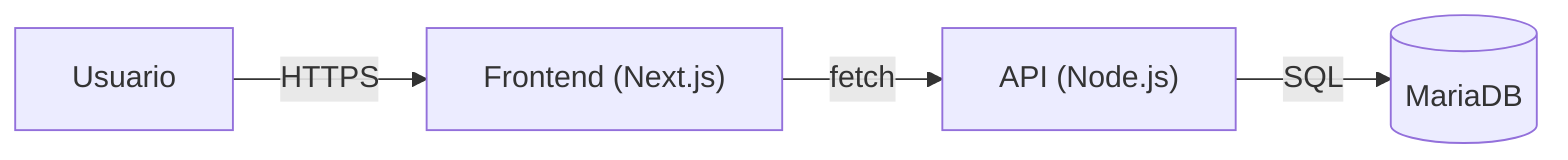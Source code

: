 %% Diagrama (Mermaid) - Arquitectura centralizada

flowchart LR
  U["Usuario"] -- "HTTPS" --> WEB["Frontend (Next.js)"]
  WEB -- "fetch" --> API["API (Node.js)"]
  API -- "SQL" --> DB[(MariaDB)]